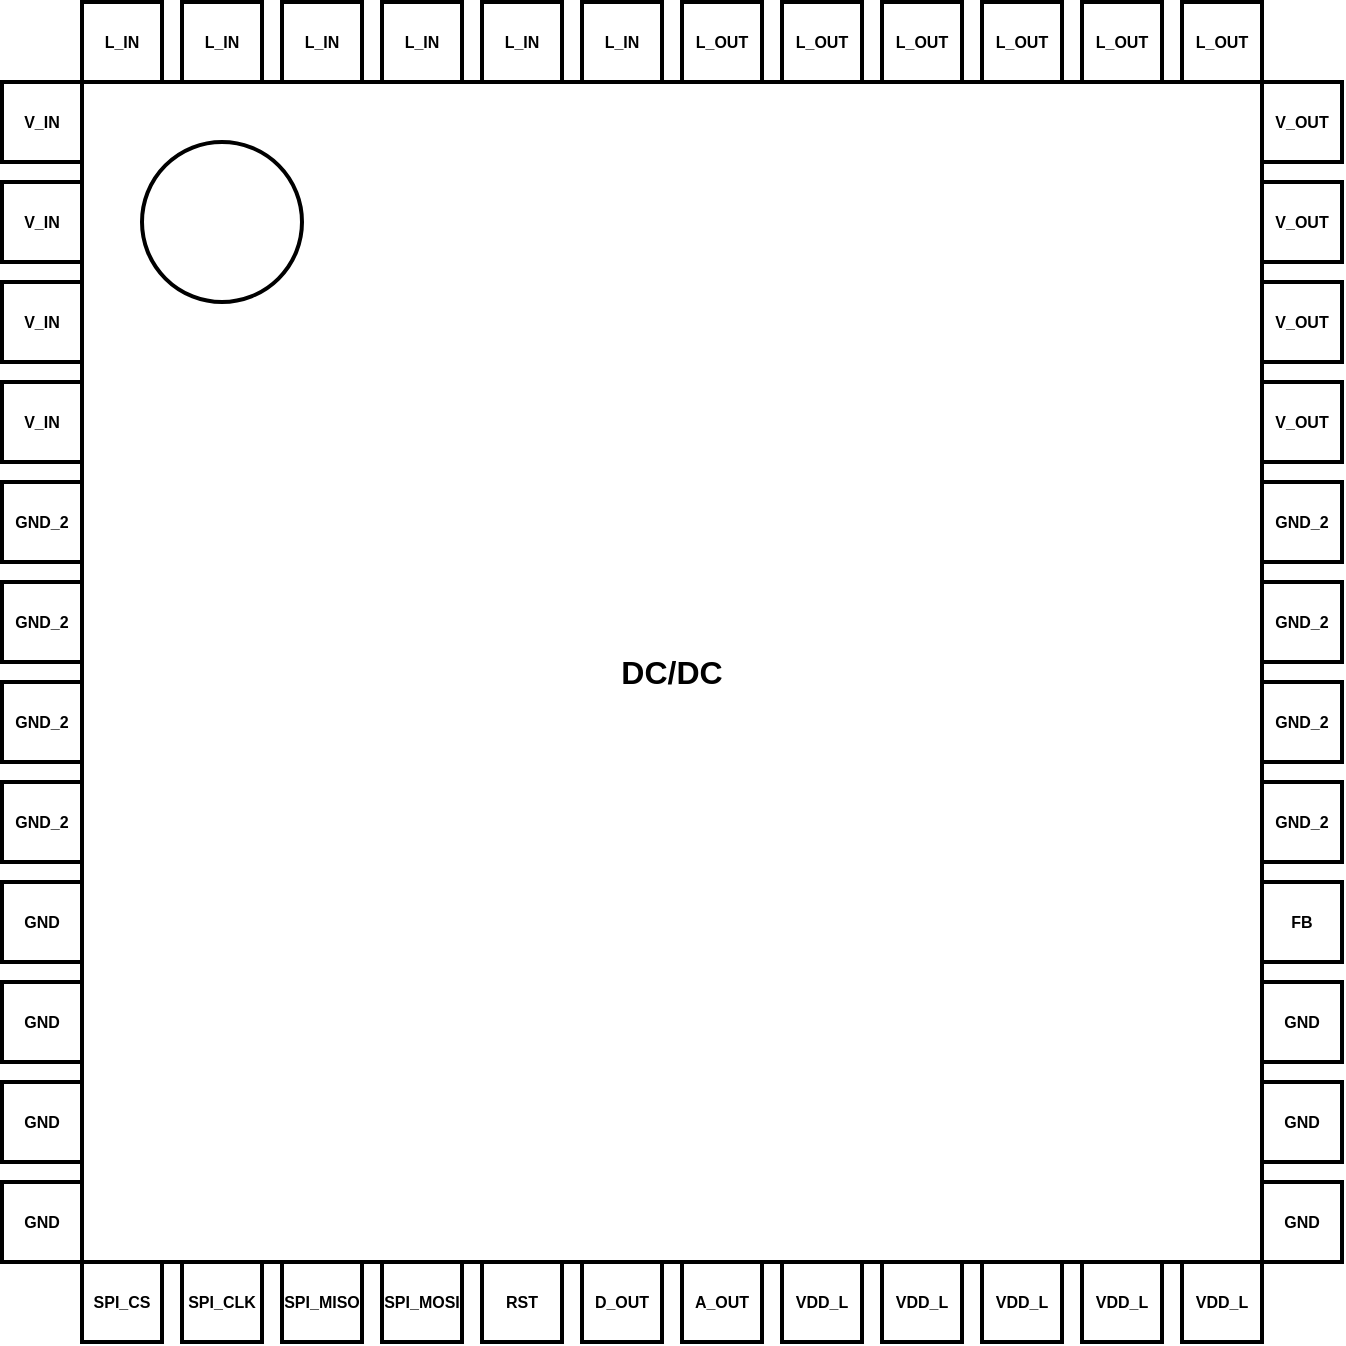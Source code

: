 <mxfile version="24.1.0" type="device">
  <diagram name="Página-1" id="XUOU1C3FKZt1UV1VVZFK">
    <mxGraphModel dx="1434" dy="2005" grid="1" gridSize="10" guides="1" tooltips="1" connect="1" arrows="1" fold="1" page="1" pageScale="1" pageWidth="827" pageHeight="1169" math="0" shadow="0">
      <root>
        <mxCell id="0" />
        <mxCell id="1" parent="0" />
        <mxCell id="iXMd2uQkjKP9JATCQmBG-3" value="&lt;font style=&quot;font-size: 16px;&quot;&gt;DC/DC&lt;/font&gt;" style="whiteSpace=wrap;html=1;aspect=fixed;fontSize=8;fontStyle=1;strokeWidth=2;" parent="1" vertex="1">
          <mxGeometry x="130" y="-30" width="590" height="590" as="geometry" />
        </mxCell>
        <mxCell id="iXMd2uQkjKP9JATCQmBG-81" value="" style="group;fontSize=8;fontStyle=1;strokeWidth=2;" parent="1" vertex="1" connectable="0">
          <mxGeometry x="130" y="560" width="587" height="40" as="geometry" />
        </mxCell>
        <mxCell id="iXMd2uQkjKP9JATCQmBG-76" value="VDD_L" style="whiteSpace=wrap;html=1;aspect=fixed;fontSize=8;fontStyle=1;strokeWidth=2;" parent="iXMd2uQkjKP9JATCQmBG-81" vertex="1">
          <mxGeometry x="400" width="40" height="40" as="geometry" />
        </mxCell>
        <mxCell id="iXMd2uQkjKP9JATCQmBG-77" value="VDD_L" style="whiteSpace=wrap;html=1;aspect=fixed;fontSize=8;fontStyle=1;strokeWidth=2;" parent="iXMd2uQkjKP9JATCQmBG-81" vertex="1">
          <mxGeometry x="450" width="40" height="40" as="geometry" />
        </mxCell>
        <mxCell id="iXMd2uQkjKP9JATCQmBG-78" value="VDD_L" style="whiteSpace=wrap;html=1;aspect=fixed;fontSize=8;fontStyle=1;strokeWidth=2;" parent="iXMd2uQkjKP9JATCQmBG-81" vertex="1">
          <mxGeometry x="500" width="40" height="40" as="geometry" />
        </mxCell>
        <mxCell id="iXMd2uQkjKP9JATCQmBG-79" value="VDD_L" style="whiteSpace=wrap;html=1;aspect=fixed;fontSize=8;fontStyle=1;strokeWidth=2;" parent="iXMd2uQkjKP9JATCQmBG-81" vertex="1">
          <mxGeometry x="550" width="40" height="40" as="geometry" />
        </mxCell>
        <mxCell id="iXMd2uQkjKP9JATCQmBG-59" value="GND" style="whiteSpace=wrap;html=1;aspect=fixed;fontSize=8;fontStyle=1;strokeWidth=2;" parent="iXMd2uQkjKP9JATCQmBG-81" vertex="1">
          <mxGeometry width="40" height="40" as="geometry" />
        </mxCell>
        <mxCell id="iXMd2uQkjKP9JATCQmBG-60" value="GND" style="whiteSpace=wrap;html=1;aspect=fixed;fontSize=8;fontStyle=1;strokeWidth=2;" parent="iXMd2uQkjKP9JATCQmBG-81" vertex="1">
          <mxGeometry x="50" width="40" height="40" as="geometry" />
        </mxCell>
        <mxCell id="iXMd2uQkjKP9JATCQmBG-61" value="GND" style="whiteSpace=wrap;html=1;aspect=fixed;fontSize=8;fontStyle=1;strokeWidth=2;" parent="iXMd2uQkjKP9JATCQmBG-81" vertex="1">
          <mxGeometry x="100" width="40" height="40" as="geometry" />
        </mxCell>
        <mxCell id="iXMd2uQkjKP9JATCQmBG-62" value="GND" style="whiteSpace=wrap;html=1;aspect=fixed;fontSize=8;fontStyle=1;strokeWidth=2;" parent="iXMd2uQkjKP9JATCQmBG-81" vertex="1">
          <mxGeometry x="150" width="40" height="40" as="geometry" />
        </mxCell>
        <mxCell id="iXMd2uQkjKP9JATCQmBG-63" value="GND" style="whiteSpace=wrap;html=1;aspect=fixed;fontSize=8;fontStyle=1;strokeWidth=2;" parent="iXMd2uQkjKP9JATCQmBG-81" vertex="1">
          <mxGeometry x="200" width="40" height="40" as="geometry" />
        </mxCell>
        <mxCell id="iXMd2uQkjKP9JATCQmBG-64" value="GND" style="whiteSpace=wrap;html=1;aspect=fixed;fontSize=8;fontStyle=1;strokeWidth=2;" parent="iXMd2uQkjKP9JATCQmBG-81" vertex="1">
          <mxGeometry x="250" width="40" height="40" as="geometry" />
        </mxCell>
        <mxCell id="iXMd2uQkjKP9JATCQmBG-65" value="GND" style="whiteSpace=wrap;html=1;aspect=fixed;fontSize=8;fontStyle=1;strokeWidth=2;" parent="iXMd2uQkjKP9JATCQmBG-81" vertex="1">
          <mxGeometry x="300" width="40" height="40" as="geometry" />
        </mxCell>
        <mxCell id="iXMd2uQkjKP9JATCQmBG-66" value="GND" style="whiteSpace=wrap;html=1;aspect=fixed;fontSize=8;fontStyle=1;strokeWidth=2;" parent="iXMd2uQkjKP9JATCQmBG-81" vertex="1">
          <mxGeometry x="350" width="40" height="40" as="geometry" />
        </mxCell>
        <mxCell id="iXMd2uQkjKP9JATCQmBG-68" value="SPI_CS" style="whiteSpace=wrap;html=1;aspect=fixed;fontSize=8;fontStyle=1;strokeWidth=2;" parent="iXMd2uQkjKP9JATCQmBG-81" vertex="1">
          <mxGeometry width="40" height="40" as="geometry" />
        </mxCell>
        <mxCell id="iXMd2uQkjKP9JATCQmBG-69" value="SPI_CLK" style="whiteSpace=wrap;html=1;aspect=fixed;fontSize=8;fontStyle=1;strokeWidth=2;" parent="iXMd2uQkjKP9JATCQmBG-81" vertex="1">
          <mxGeometry x="50" width="40" height="40" as="geometry" />
        </mxCell>
        <mxCell id="iXMd2uQkjKP9JATCQmBG-70" value="SPI_MISO" style="whiteSpace=wrap;html=1;aspect=fixed;fontSize=8;fontStyle=1;strokeWidth=2;" parent="iXMd2uQkjKP9JATCQmBG-81" vertex="1">
          <mxGeometry x="100" width="40" height="40" as="geometry" />
        </mxCell>
        <mxCell id="iXMd2uQkjKP9JATCQmBG-71" value="SPI_MOSI" style="whiteSpace=wrap;html=1;aspect=fixed;fontSize=8;fontStyle=1;strokeWidth=2;" parent="iXMd2uQkjKP9JATCQmBG-81" vertex="1">
          <mxGeometry x="150" width="40" height="40" as="geometry" />
        </mxCell>
        <mxCell id="iXMd2uQkjKP9JATCQmBG-72" value="RST" style="whiteSpace=wrap;html=1;aspect=fixed;fontSize=8;fontStyle=1;strokeWidth=2;" parent="iXMd2uQkjKP9JATCQmBG-81" vertex="1">
          <mxGeometry x="200" width="40" height="40" as="geometry" />
        </mxCell>
        <mxCell id="iXMd2uQkjKP9JATCQmBG-73" value="D_OUT" style="whiteSpace=wrap;html=1;aspect=fixed;fontSize=8;fontStyle=1;strokeWidth=2;" parent="iXMd2uQkjKP9JATCQmBG-81" vertex="1">
          <mxGeometry x="250" width="40" height="40" as="geometry" />
        </mxCell>
        <mxCell id="iXMd2uQkjKP9JATCQmBG-74" value="A_OUT" style="whiteSpace=wrap;html=1;aspect=fixed;fontSize=8;fontStyle=1;strokeWidth=2;" parent="iXMd2uQkjKP9JATCQmBG-81" vertex="1">
          <mxGeometry x="300" width="40" height="40" as="geometry" />
        </mxCell>
        <mxCell id="iXMd2uQkjKP9JATCQmBG-75" value="VDD_L" style="whiteSpace=wrap;html=1;aspect=fixed;fontSize=8;fontStyle=1;strokeWidth=2;" parent="iXMd2uQkjKP9JATCQmBG-81" vertex="1">
          <mxGeometry x="350" width="40" height="40" as="geometry" />
        </mxCell>
        <mxCell id="iXMd2uQkjKP9JATCQmBG-86" value="" style="group;fontSize=8;fontStyle=1;strokeWidth=2;" parent="1" vertex="1" connectable="0">
          <mxGeometry x="720" y="-30" width="40" height="590" as="geometry" />
        </mxCell>
        <mxCell id="iXMd2uQkjKP9JATCQmBG-50" value="GND_2" style="whiteSpace=wrap;html=1;aspect=fixed;fontSize=8;fontStyle=1;strokeWidth=2;" parent="iXMd2uQkjKP9JATCQmBG-86" vertex="1">
          <mxGeometry y="200" width="40" height="40" as="geometry" />
        </mxCell>
        <mxCell id="iXMd2uQkjKP9JATCQmBG-51" value="GND_2" style="whiteSpace=wrap;html=1;aspect=fixed;fontSize=8;fontStyle=1;strokeWidth=2;" parent="iXMd2uQkjKP9JATCQmBG-86" vertex="1">
          <mxGeometry y="250" width="40" height="40" as="geometry" />
        </mxCell>
        <mxCell id="iXMd2uQkjKP9JATCQmBG-52" value="GND_2" style="whiteSpace=wrap;html=1;aspect=fixed;fontSize=8;fontStyle=1;strokeWidth=2;" parent="iXMd2uQkjKP9JATCQmBG-86" vertex="1">
          <mxGeometry y="300" width="40" height="40" as="geometry" />
        </mxCell>
        <mxCell id="iXMd2uQkjKP9JATCQmBG-53" value="GND_2" style="whiteSpace=wrap;html=1;aspect=fixed;fontSize=8;fontStyle=1;strokeWidth=2;" parent="iXMd2uQkjKP9JATCQmBG-86" vertex="1">
          <mxGeometry y="350" width="40" height="40" as="geometry" />
        </mxCell>
        <mxCell id="iXMd2uQkjKP9JATCQmBG-54" value="FB" style="whiteSpace=wrap;html=1;aspect=fixed;fontSize=8;fontStyle=1;strokeWidth=2;" parent="iXMd2uQkjKP9JATCQmBG-86" vertex="1">
          <mxGeometry y="400" width="40" height="40" as="geometry" />
        </mxCell>
        <mxCell id="iXMd2uQkjKP9JATCQmBG-55" value="GND" style="whiteSpace=wrap;html=1;aspect=fixed;fontSize=8;fontStyle=1;strokeWidth=2;" parent="iXMd2uQkjKP9JATCQmBG-86" vertex="1">
          <mxGeometry y="450" width="40" height="40" as="geometry" />
        </mxCell>
        <mxCell id="iXMd2uQkjKP9JATCQmBG-56" value="GND" style="whiteSpace=wrap;html=1;aspect=fixed;fontSize=8;fontStyle=1;strokeWidth=2;" parent="iXMd2uQkjKP9JATCQmBG-86" vertex="1">
          <mxGeometry y="500" width="40" height="40" as="geometry" />
        </mxCell>
        <mxCell id="iXMd2uQkjKP9JATCQmBG-57" value="GND" style="whiteSpace=wrap;html=1;aspect=fixed;fontSize=8;fontStyle=1;strokeWidth=2;" parent="iXMd2uQkjKP9JATCQmBG-86" vertex="1">
          <mxGeometry y="550" width="40" height="40" as="geometry" />
        </mxCell>
        <mxCell id="iXMd2uQkjKP9JATCQmBG-82" value="V_OUT" style="whiteSpace=wrap;html=1;aspect=fixed;fontSize=8;fontStyle=1;strokeWidth=2;" parent="iXMd2uQkjKP9JATCQmBG-86" vertex="1">
          <mxGeometry width="40" height="40" as="geometry" />
        </mxCell>
        <mxCell id="iXMd2uQkjKP9JATCQmBG-83" value="V_OUT" style="whiteSpace=wrap;html=1;aspect=fixed;fontSize=8;fontStyle=1;strokeWidth=2;" parent="iXMd2uQkjKP9JATCQmBG-86" vertex="1">
          <mxGeometry y="50" width="40" height="40" as="geometry" />
        </mxCell>
        <mxCell id="iXMd2uQkjKP9JATCQmBG-84" value="V_OUT" style="whiteSpace=wrap;html=1;aspect=fixed;fontSize=8;fontStyle=1;strokeWidth=2;" parent="iXMd2uQkjKP9JATCQmBG-86" vertex="1">
          <mxGeometry y="100" width="40" height="40" as="geometry" />
        </mxCell>
        <mxCell id="iXMd2uQkjKP9JATCQmBG-85" value="V_OUT" style="whiteSpace=wrap;html=1;aspect=fixed;fontSize=8;fontStyle=1;strokeWidth=2;" parent="iXMd2uQkjKP9JATCQmBG-86" vertex="1">
          <mxGeometry y="150" width="40" height="40" as="geometry" />
        </mxCell>
        <mxCell id="iXMd2uQkjKP9JATCQmBG-87" value="" style="group;fontSize=8;fontStyle=1;strokeWidth=2;" parent="1" vertex="1" connectable="0">
          <mxGeometry x="90" y="-30" width="40" height="590" as="geometry" />
        </mxCell>
        <mxCell id="iXMd2uQkjKP9JATCQmBG-88" value="GND_2" style="whiteSpace=wrap;html=1;aspect=fixed;fontSize=8;fontStyle=1;strokeWidth=2;" parent="iXMd2uQkjKP9JATCQmBG-87" vertex="1">
          <mxGeometry y="200" width="40" height="40" as="geometry" />
        </mxCell>
        <mxCell id="iXMd2uQkjKP9JATCQmBG-89" value="GND_2" style="whiteSpace=wrap;html=1;aspect=fixed;fontSize=8;fontStyle=1;strokeWidth=2;" parent="iXMd2uQkjKP9JATCQmBG-87" vertex="1">
          <mxGeometry y="250" width="40" height="40" as="geometry" />
        </mxCell>
        <mxCell id="iXMd2uQkjKP9JATCQmBG-90" value="GND_2" style="whiteSpace=wrap;html=1;aspect=fixed;fontSize=8;fontStyle=1;strokeWidth=2;" parent="iXMd2uQkjKP9JATCQmBG-87" vertex="1">
          <mxGeometry y="300" width="40" height="40" as="geometry" />
        </mxCell>
        <mxCell id="iXMd2uQkjKP9JATCQmBG-91" value="GND_2" style="whiteSpace=wrap;html=1;aspect=fixed;fontSize=8;fontStyle=1;strokeWidth=2;" parent="iXMd2uQkjKP9JATCQmBG-87" vertex="1">
          <mxGeometry y="350" width="40" height="40" as="geometry" />
        </mxCell>
        <mxCell id="iXMd2uQkjKP9JATCQmBG-92" value="GND" style="whiteSpace=wrap;html=1;aspect=fixed;fontSize=8;fontStyle=1;strokeWidth=2;" parent="iXMd2uQkjKP9JATCQmBG-87" vertex="1">
          <mxGeometry y="400" width="40" height="40" as="geometry" />
        </mxCell>
        <mxCell id="iXMd2uQkjKP9JATCQmBG-93" value="GND" style="whiteSpace=wrap;html=1;aspect=fixed;fontSize=8;fontStyle=1;strokeWidth=2;" parent="iXMd2uQkjKP9JATCQmBG-87" vertex="1">
          <mxGeometry y="450" width="40" height="40" as="geometry" />
        </mxCell>
        <mxCell id="iXMd2uQkjKP9JATCQmBG-94" value="GND" style="whiteSpace=wrap;html=1;aspect=fixed;fontSize=8;fontStyle=1;strokeWidth=2;" parent="iXMd2uQkjKP9JATCQmBG-87" vertex="1">
          <mxGeometry y="500" width="40" height="40" as="geometry" />
        </mxCell>
        <mxCell id="iXMd2uQkjKP9JATCQmBG-95" value="GND" style="whiteSpace=wrap;html=1;aspect=fixed;fontSize=8;fontStyle=1;strokeWidth=2;" parent="iXMd2uQkjKP9JATCQmBG-87" vertex="1">
          <mxGeometry y="550" width="40" height="40" as="geometry" />
        </mxCell>
        <mxCell id="iXMd2uQkjKP9JATCQmBG-96" value="V_IN" style="whiteSpace=wrap;html=1;aspect=fixed;fontSize=8;fontStyle=1;strokeWidth=2;" parent="iXMd2uQkjKP9JATCQmBG-87" vertex="1">
          <mxGeometry width="40" height="40" as="geometry" />
        </mxCell>
        <mxCell id="iXMd2uQkjKP9JATCQmBG-97" value="V_IN" style="whiteSpace=wrap;html=1;aspect=fixed;fontSize=8;fontStyle=1;strokeWidth=2;" parent="iXMd2uQkjKP9JATCQmBG-87" vertex="1">
          <mxGeometry y="50" width="40" height="40" as="geometry" />
        </mxCell>
        <mxCell id="iXMd2uQkjKP9JATCQmBG-98" value="V_IN" style="whiteSpace=wrap;html=1;aspect=fixed;fontSize=8;fontStyle=1;strokeWidth=2;" parent="iXMd2uQkjKP9JATCQmBG-87" vertex="1">
          <mxGeometry y="100" width="40" height="40" as="geometry" />
        </mxCell>
        <mxCell id="iXMd2uQkjKP9JATCQmBG-99" value="V_IN" style="whiteSpace=wrap;html=1;aspect=fixed;fontSize=8;fontStyle=1;strokeWidth=2;" parent="iXMd2uQkjKP9JATCQmBG-87" vertex="1">
          <mxGeometry y="150" width="40" height="40" as="geometry" />
        </mxCell>
        <mxCell id="iXMd2uQkjKP9JATCQmBG-100" value="" style="group;fontSize=8;fontStyle=1;strokeWidth=2;" parent="1" vertex="1" connectable="0">
          <mxGeometry x="130" y="-70" width="587" height="40" as="geometry" />
        </mxCell>
        <mxCell id="iXMd2uQkjKP9JATCQmBG-101" value="L_OUT" style="whiteSpace=wrap;html=1;aspect=fixed;fontSize=8;fontStyle=1;strokeWidth=2;" parent="iXMd2uQkjKP9JATCQmBG-100" vertex="1">
          <mxGeometry x="400" width="40" height="40" as="geometry" />
        </mxCell>
        <mxCell id="iXMd2uQkjKP9JATCQmBG-102" value="L_OUT" style="whiteSpace=wrap;html=1;aspect=fixed;fontSize=8;fontStyle=1;strokeWidth=2;" parent="iXMd2uQkjKP9JATCQmBG-100" vertex="1">
          <mxGeometry x="450" width="40" height="40" as="geometry" />
        </mxCell>
        <mxCell id="iXMd2uQkjKP9JATCQmBG-103" value="L_OUT" style="whiteSpace=wrap;html=1;aspect=fixed;fontSize=8;fontStyle=1;strokeWidth=2;" parent="iXMd2uQkjKP9JATCQmBG-100" vertex="1">
          <mxGeometry x="500" width="40" height="40" as="geometry" />
        </mxCell>
        <mxCell id="iXMd2uQkjKP9JATCQmBG-104" value="L_OUT" style="whiteSpace=wrap;html=1;aspect=fixed;fontSize=8;fontStyle=1;strokeWidth=2;" parent="iXMd2uQkjKP9JATCQmBG-100" vertex="1">
          <mxGeometry x="550" width="40" height="40" as="geometry" />
        </mxCell>
        <mxCell id="iXMd2uQkjKP9JATCQmBG-105" value="GND" style="whiteSpace=wrap;html=1;aspect=fixed;fontSize=8;fontStyle=1;strokeWidth=2;" parent="iXMd2uQkjKP9JATCQmBG-100" vertex="1">
          <mxGeometry width="40" height="40" as="geometry" />
        </mxCell>
        <mxCell id="iXMd2uQkjKP9JATCQmBG-106" value="GND" style="whiteSpace=wrap;html=1;aspect=fixed;fontSize=8;fontStyle=1;strokeWidth=2;" parent="iXMd2uQkjKP9JATCQmBG-100" vertex="1">
          <mxGeometry x="50" width="40" height="40" as="geometry" />
        </mxCell>
        <mxCell id="iXMd2uQkjKP9JATCQmBG-107" value="GND" style="whiteSpace=wrap;html=1;aspect=fixed;fontSize=8;fontStyle=1;strokeWidth=2;" parent="iXMd2uQkjKP9JATCQmBG-100" vertex="1">
          <mxGeometry x="100" width="40" height="40" as="geometry" />
        </mxCell>
        <mxCell id="iXMd2uQkjKP9JATCQmBG-108" value="GND" style="whiteSpace=wrap;html=1;aspect=fixed;fontSize=8;fontStyle=1;strokeWidth=2;" parent="iXMd2uQkjKP9JATCQmBG-100" vertex="1">
          <mxGeometry x="150" width="40" height="40" as="geometry" />
        </mxCell>
        <mxCell id="iXMd2uQkjKP9JATCQmBG-109" value="GND" style="whiteSpace=wrap;html=1;aspect=fixed;fontSize=8;fontStyle=1;strokeWidth=2;" parent="iXMd2uQkjKP9JATCQmBG-100" vertex="1">
          <mxGeometry x="200" width="40" height="40" as="geometry" />
        </mxCell>
        <mxCell id="iXMd2uQkjKP9JATCQmBG-110" value="GND" style="whiteSpace=wrap;html=1;aspect=fixed;fontSize=8;fontStyle=1;strokeWidth=2;" parent="iXMd2uQkjKP9JATCQmBG-100" vertex="1">
          <mxGeometry x="250" width="40" height="40" as="geometry" />
        </mxCell>
        <mxCell id="iXMd2uQkjKP9JATCQmBG-111" value="GND" style="whiteSpace=wrap;html=1;aspect=fixed;fontSize=8;fontStyle=1;strokeWidth=2;" parent="iXMd2uQkjKP9JATCQmBG-100" vertex="1">
          <mxGeometry x="300" width="40" height="40" as="geometry" />
        </mxCell>
        <mxCell id="iXMd2uQkjKP9JATCQmBG-112" value="GND" style="whiteSpace=wrap;html=1;aspect=fixed;fontSize=8;fontStyle=1;strokeWidth=2;" parent="iXMd2uQkjKP9JATCQmBG-100" vertex="1">
          <mxGeometry x="350" width="40" height="40" as="geometry" />
        </mxCell>
        <mxCell id="iXMd2uQkjKP9JATCQmBG-113" value="L_IN" style="whiteSpace=wrap;html=1;aspect=fixed;fontSize=8;fontStyle=1;strokeWidth=2;" parent="iXMd2uQkjKP9JATCQmBG-100" vertex="1">
          <mxGeometry width="40" height="40" as="geometry" />
        </mxCell>
        <mxCell id="iXMd2uQkjKP9JATCQmBG-114" value="L_IN" style="whiteSpace=wrap;html=1;aspect=fixed;fontSize=8;fontStyle=1;strokeWidth=2;" parent="iXMd2uQkjKP9JATCQmBG-100" vertex="1">
          <mxGeometry x="50" width="40" height="40" as="geometry" />
        </mxCell>
        <mxCell id="iXMd2uQkjKP9JATCQmBG-115" value="L_IN" style="whiteSpace=wrap;html=1;aspect=fixed;fontSize=8;fontStyle=1;strokeWidth=2;" parent="iXMd2uQkjKP9JATCQmBG-100" vertex="1">
          <mxGeometry x="100" width="40" height="40" as="geometry" />
        </mxCell>
        <mxCell id="iXMd2uQkjKP9JATCQmBG-116" value="L_IN" style="whiteSpace=wrap;html=1;aspect=fixed;fontSize=8;fontStyle=1;strokeWidth=2;" parent="iXMd2uQkjKP9JATCQmBG-100" vertex="1">
          <mxGeometry x="150" width="40" height="40" as="geometry" />
        </mxCell>
        <mxCell id="iXMd2uQkjKP9JATCQmBG-117" value="L_IN" style="whiteSpace=wrap;html=1;aspect=fixed;fontSize=8;fontStyle=1;strokeWidth=2;" parent="iXMd2uQkjKP9JATCQmBG-100" vertex="1">
          <mxGeometry x="200" width="40" height="40" as="geometry" />
        </mxCell>
        <mxCell id="iXMd2uQkjKP9JATCQmBG-118" value="L_IN" style="whiteSpace=wrap;html=1;aspect=fixed;fontSize=8;fontStyle=1;strokeWidth=2;" parent="iXMd2uQkjKP9JATCQmBG-100" vertex="1">
          <mxGeometry x="250" width="40" height="40" as="geometry" />
        </mxCell>
        <mxCell id="iXMd2uQkjKP9JATCQmBG-119" value="L_OUT" style="whiteSpace=wrap;html=1;aspect=fixed;fontSize=8;fontStyle=1;strokeWidth=2;" parent="iXMd2uQkjKP9JATCQmBG-100" vertex="1">
          <mxGeometry x="300" width="40" height="40" as="geometry" />
        </mxCell>
        <mxCell id="iXMd2uQkjKP9JATCQmBG-120" value="L_OUT" style="whiteSpace=wrap;html=1;aspect=fixed;fontSize=8;fontStyle=1;strokeWidth=2;" parent="iXMd2uQkjKP9JATCQmBG-100" vertex="1">
          <mxGeometry x="350" width="40" height="40" as="geometry" />
        </mxCell>
        <mxCell id="iXMd2uQkjKP9JATCQmBG-121" value="" style="ellipse;whiteSpace=wrap;html=1;aspect=fixed;fontStyle=1;strokeWidth=2;" parent="1" vertex="1">
          <mxGeometry x="160" width="80" height="80" as="geometry" />
        </mxCell>
      </root>
    </mxGraphModel>
  </diagram>
</mxfile>
